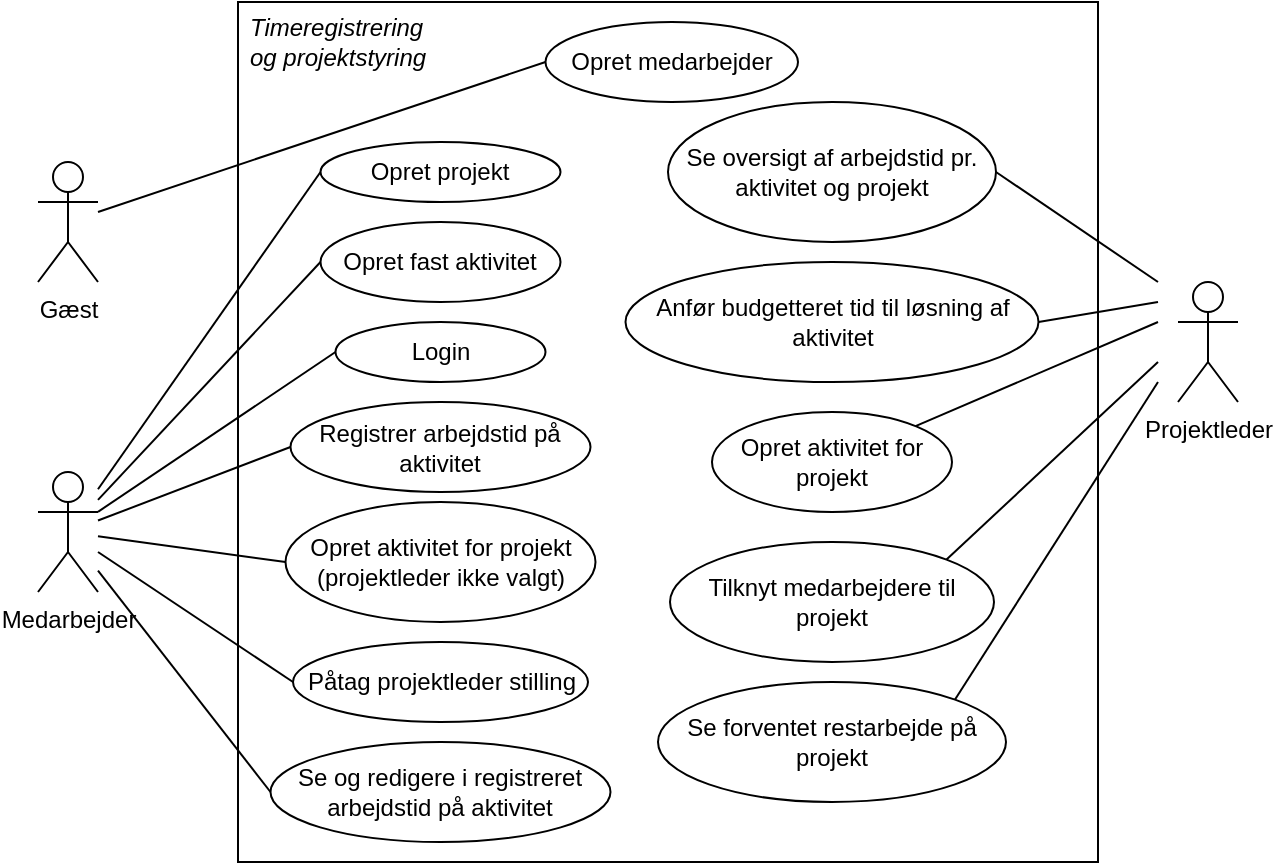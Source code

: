 <mxfile version="21.0.2" type="device"><diagram name="Side-1" id="iL1Bcdl9JUDu9vWeoWfw"><mxGraphModel dx="989" dy="492" grid="1" gridSize="10" guides="1" tooltips="1" connect="1" arrows="1" fold="1" page="1" pageScale="1" pageWidth="827" pageHeight="1169" math="0" shadow="0"><root><mxCell id="0"/><mxCell id="1" parent="0"/><mxCell id="sJnrr7a_hdjGywnfoCou-1" value="Projektleder" style="shape=umlActor;verticalLabelPosition=bottom;verticalAlign=top;html=1;outlineConnect=0;" parent="1" vertex="1"><mxGeometry x="690" y="280" width="30" height="60" as="geometry"/></mxCell><mxCell id="sJnrr7a_hdjGywnfoCou-2" value="Gæst" style="shape=umlActor;verticalLabelPosition=bottom;verticalAlign=top;html=1;outlineConnect=0;" parent="1" vertex="1"><mxGeometry x="120" y="220" width="30" height="60" as="geometry"/></mxCell><mxCell id="sJnrr7a_hdjGywnfoCou-3" value="Medarbejder" style="shape=umlActor;verticalLabelPosition=bottom;verticalAlign=top;html=1;outlineConnect=0;" parent="1" vertex="1"><mxGeometry x="120" y="375" width="30" height="60" as="geometry"/></mxCell><mxCell id="sJnrr7a_hdjGywnfoCou-7" value="" style="whiteSpace=wrap;html=1;aspect=fixed;" parent="1" vertex="1"><mxGeometry x="220" y="140" width="430" height="430" as="geometry"/></mxCell><mxCell id="sJnrr7a_hdjGywnfoCou-8" value="&lt;i&gt;Timeregistrering og projektstyring&lt;/i&gt;" style="text;strokeColor=none;fillColor=none;align=left;verticalAlign=middle;spacingLeft=4;spacingRight=4;overflow=hidden;points=[[0,0.5],[1,0.5]];portConstraint=eastwest;rotatable=0;whiteSpace=wrap;html=1;" parent="1" vertex="1"><mxGeometry x="220" y="140" width="110" height="40" as="geometry"/></mxCell><mxCell id="sJnrr7a_hdjGywnfoCou-13" value="Opret medarbejder" style="ellipse;whiteSpace=wrap;html=1;" parent="1" vertex="1"><mxGeometry x="373.75" y="150" width="126.25" height="40" as="geometry"/></mxCell><mxCell id="sJnrr7a_hdjGywnfoCou-15" value="" style="endArrow=none;html=1;rounded=0;entryX=0;entryY=0.5;entryDx=0;entryDy=0;" parent="1" source="sJnrr7a_hdjGywnfoCou-2" target="sJnrr7a_hdjGywnfoCou-13" edge="1"><mxGeometry width="50" height="50" relative="1" as="geometry"><mxPoint x="280" y="250" as="sourcePoint"/><mxPoint x="330" y="200" as="targetPoint"/></mxGeometry></mxCell><mxCell id="sJnrr7a_hdjGywnfoCou-18" value="Opret aktivitet for projekt" style="ellipse;whiteSpace=wrap;html=1;" parent="1" vertex="1"><mxGeometry x="457" y="345" width="120" height="50" as="geometry"/></mxCell><mxCell id="sJnrr7a_hdjGywnfoCou-19" value="Registrer arbejdstid på aktivitet" style="ellipse;whiteSpace=wrap;html=1;" parent="1" vertex="1"><mxGeometry x="246.25" y="340" width="150" height="45" as="geometry"/></mxCell><mxCell id="sJnrr7a_hdjGywnfoCou-20" value="Se og redigere i registreret arbejdstid på aktivitet" style="ellipse;whiteSpace=wrap;html=1;" parent="1" vertex="1"><mxGeometry x="236.25" y="510" width="170" height="50" as="geometry"/></mxCell><mxCell id="sJnrr7a_hdjGywnfoCou-21" value="Tilknyt medarbejdere til projekt" style="ellipse;whiteSpace=wrap;html=1;" parent="1" vertex="1"><mxGeometry x="436" y="410" width="162" height="60" as="geometry"/></mxCell><mxCell id="sJnrr7a_hdjGywnfoCou-22" value="Anfør budgetteret tid til løsning af aktivitet" style="ellipse;whiteSpace=wrap;html=1;" parent="1" vertex="1"><mxGeometry x="413.75" y="270" width="206.5" height="60" as="geometry"/></mxCell><mxCell id="sJnrr7a_hdjGywnfoCou-23" value="Se oversigt af arbejdstid pr. aktivitet og projekt" style="ellipse;whiteSpace=wrap;html=1;" parent="1" vertex="1"><mxGeometry x="435" y="190" width="164" height="70" as="geometry"/></mxCell><mxCell id="sJnrr7a_hdjGywnfoCou-24" value="Se forventet restarbejde på projekt" style="ellipse;whiteSpace=wrap;html=1;" parent="1" vertex="1"><mxGeometry x="430" y="480" width="174" height="60" as="geometry"/></mxCell><mxCell id="sJnrr7a_hdjGywnfoCou-26" value="" style="endArrow=none;html=1;rounded=0;entryX=1;entryY=0;entryDx=0;entryDy=0;" parent="1" target="sJnrr7a_hdjGywnfoCou-24" edge="1"><mxGeometry width="50" height="50" relative="1" as="geometry"><mxPoint x="680" y="330" as="sourcePoint"/><mxPoint x="640" y="270" as="targetPoint"/></mxGeometry></mxCell><mxCell id="sJnrr7a_hdjGywnfoCou-27" value="" style="endArrow=none;html=1;rounded=0;entryX=0;entryY=0.5;entryDx=0;entryDy=0;" parent="1" source="sJnrr7a_hdjGywnfoCou-3" target="sJnrr7a_hdjGywnfoCou-36" edge="1"><mxGeometry width="50" height="50" relative="1" as="geometry"><mxPoint x="150" y="450" as="sourcePoint"/><mxPoint x="240" y="365" as="targetPoint"/></mxGeometry></mxCell><mxCell id="sJnrr7a_hdjGywnfoCou-28" value="" style="endArrow=none;html=1;rounded=0;exitX=0;exitY=0.5;exitDx=0;exitDy=0;" parent="1" source="sJnrr7a_hdjGywnfoCou-19" target="sJnrr7a_hdjGywnfoCou-3" edge="1"><mxGeometry width="50" height="50" relative="1" as="geometry"><mxPoint x="150" y="340" as="sourcePoint"/><mxPoint x="150" y="450" as="targetPoint"/></mxGeometry></mxCell><mxCell id="sJnrr7a_hdjGywnfoCou-29" value="" style="endArrow=none;html=1;rounded=0;entryX=0;entryY=0.5;entryDx=0;entryDy=0;" parent="1" source="sJnrr7a_hdjGywnfoCou-3" target="sJnrr7a_hdjGywnfoCou-20" edge="1"><mxGeometry width="50" height="50" relative="1" as="geometry"><mxPoint x="190" y="380" as="sourcePoint"/><mxPoint x="240" y="330" as="targetPoint"/></mxGeometry></mxCell><mxCell id="sJnrr7a_hdjGywnfoCou-30" value="" style="endArrow=none;html=1;rounded=0;" parent="1" source="sJnrr7a_hdjGywnfoCou-18" edge="1"><mxGeometry width="50" height="50" relative="1" as="geometry"><mxPoint x="390" y="370" as="sourcePoint"/><mxPoint x="680" y="300" as="targetPoint"/></mxGeometry></mxCell><mxCell id="sJnrr7a_hdjGywnfoCou-31" value="" style="endArrow=none;html=1;rounded=0;exitX=1;exitY=0;exitDx=0;exitDy=0;" parent="1" source="sJnrr7a_hdjGywnfoCou-21" edge="1"><mxGeometry width="50" height="50" relative="1" as="geometry"><mxPoint x="599" y="410" as="sourcePoint"/><mxPoint x="680" y="320" as="targetPoint"/></mxGeometry></mxCell><mxCell id="sJnrr7a_hdjGywnfoCou-32" value="" style="endArrow=none;html=1;rounded=0;exitX=1;exitY=0.5;exitDx=0;exitDy=0;" parent="1" source="sJnrr7a_hdjGywnfoCou-23" edge="1"><mxGeometry width="50" height="50" relative="1" as="geometry"><mxPoint x="590" y="350" as="sourcePoint"/><mxPoint x="680" y="280" as="targetPoint"/></mxGeometry></mxCell><mxCell id="sJnrr7a_hdjGywnfoCou-33" value="" style="endArrow=none;html=1;rounded=0;exitX=1;exitY=0.5;exitDx=0;exitDy=0;" parent="1" source="sJnrr7a_hdjGywnfoCou-22" edge="1"><mxGeometry width="50" height="50" relative="1" as="geometry"><mxPoint x="630" y="250" as="sourcePoint"/><mxPoint x="680" y="290" as="targetPoint"/></mxGeometry></mxCell><mxCell id="sJnrr7a_hdjGywnfoCou-34" value="Påtag projektleder stilling" style="ellipse;whiteSpace=wrap;html=1;" parent="1" vertex="1"><mxGeometry x="247.5" y="460" width="147.5" height="40" as="geometry"/></mxCell><mxCell id="sJnrr7a_hdjGywnfoCou-35" value="" style="endArrow=none;html=1;rounded=0;entryX=0;entryY=0.5;entryDx=0;entryDy=0;" parent="1" source="sJnrr7a_hdjGywnfoCou-3" target="sJnrr7a_hdjGywnfoCou-34" edge="1"><mxGeometry width="50" height="50" relative="1" as="geometry"><mxPoint x="390" y="360" as="sourcePoint"/><mxPoint x="440" y="310" as="targetPoint"/></mxGeometry></mxCell><mxCell id="sJnrr7a_hdjGywnfoCou-36" value="Opret aktivitet for projekt (projektleder ikke valgt)" style="ellipse;whiteSpace=wrap;html=1;" parent="1" vertex="1"><mxGeometry x="243.75" y="390" width="155" height="60" as="geometry"/></mxCell><mxCell id="TgZT8GFMMSvCnFByBC-3-4" value="Login" style="ellipse;whiteSpace=wrap;html=1;" vertex="1" parent="1"><mxGeometry x="268.75" y="300" width="105" height="30" as="geometry"/></mxCell><mxCell id="TgZT8GFMMSvCnFByBC-3-5" value="" style="endArrow=none;html=1;rounded=0;entryX=0;entryY=0.5;entryDx=0;entryDy=0;" edge="1" parent="1" source="sJnrr7a_hdjGywnfoCou-3" target="TgZT8GFMMSvCnFByBC-3-4"><mxGeometry width="50" height="50" relative="1" as="geometry"><mxPoint x="150" y="375" as="sourcePoint"/><mxPoint x="200" y="325" as="targetPoint"/></mxGeometry></mxCell><mxCell id="TgZT8GFMMSvCnFByBC-3-7" value="Opret fast aktivitet" style="ellipse;whiteSpace=wrap;html=1;" vertex="1" parent="1"><mxGeometry x="261.25" y="250" width="120" height="40" as="geometry"/></mxCell><mxCell id="TgZT8GFMMSvCnFByBC-3-8" value="Opret projekt" style="ellipse;whiteSpace=wrap;html=1;" vertex="1" parent="1"><mxGeometry x="261.25" y="210" width="120" height="30" as="geometry"/></mxCell><mxCell id="TgZT8GFMMSvCnFByBC-3-9" value="" style="endArrow=none;html=1;rounded=0;entryX=0;entryY=0.5;entryDx=0;entryDy=0;" edge="1" parent="1" source="sJnrr7a_hdjGywnfoCou-3" target="TgZT8GFMMSvCnFByBC-3-8"><mxGeometry width="50" height="50" relative="1" as="geometry"><mxPoint x="186.25" y="310" as="sourcePoint"/><mxPoint x="236.25" y="260" as="targetPoint"/></mxGeometry></mxCell><mxCell id="TgZT8GFMMSvCnFByBC-3-10" value="" style="endArrow=none;html=1;rounded=0;entryX=0;entryY=0.5;entryDx=0;entryDy=0;" edge="1" parent="1" source="sJnrr7a_hdjGywnfoCou-3" target="TgZT8GFMMSvCnFByBC-3-7"><mxGeometry width="50" height="50" relative="1" as="geometry"><mxPoint x="380" y="370" as="sourcePoint"/><mxPoint x="430" y="320" as="targetPoint"/></mxGeometry></mxCell></root></mxGraphModel></diagram></mxfile>